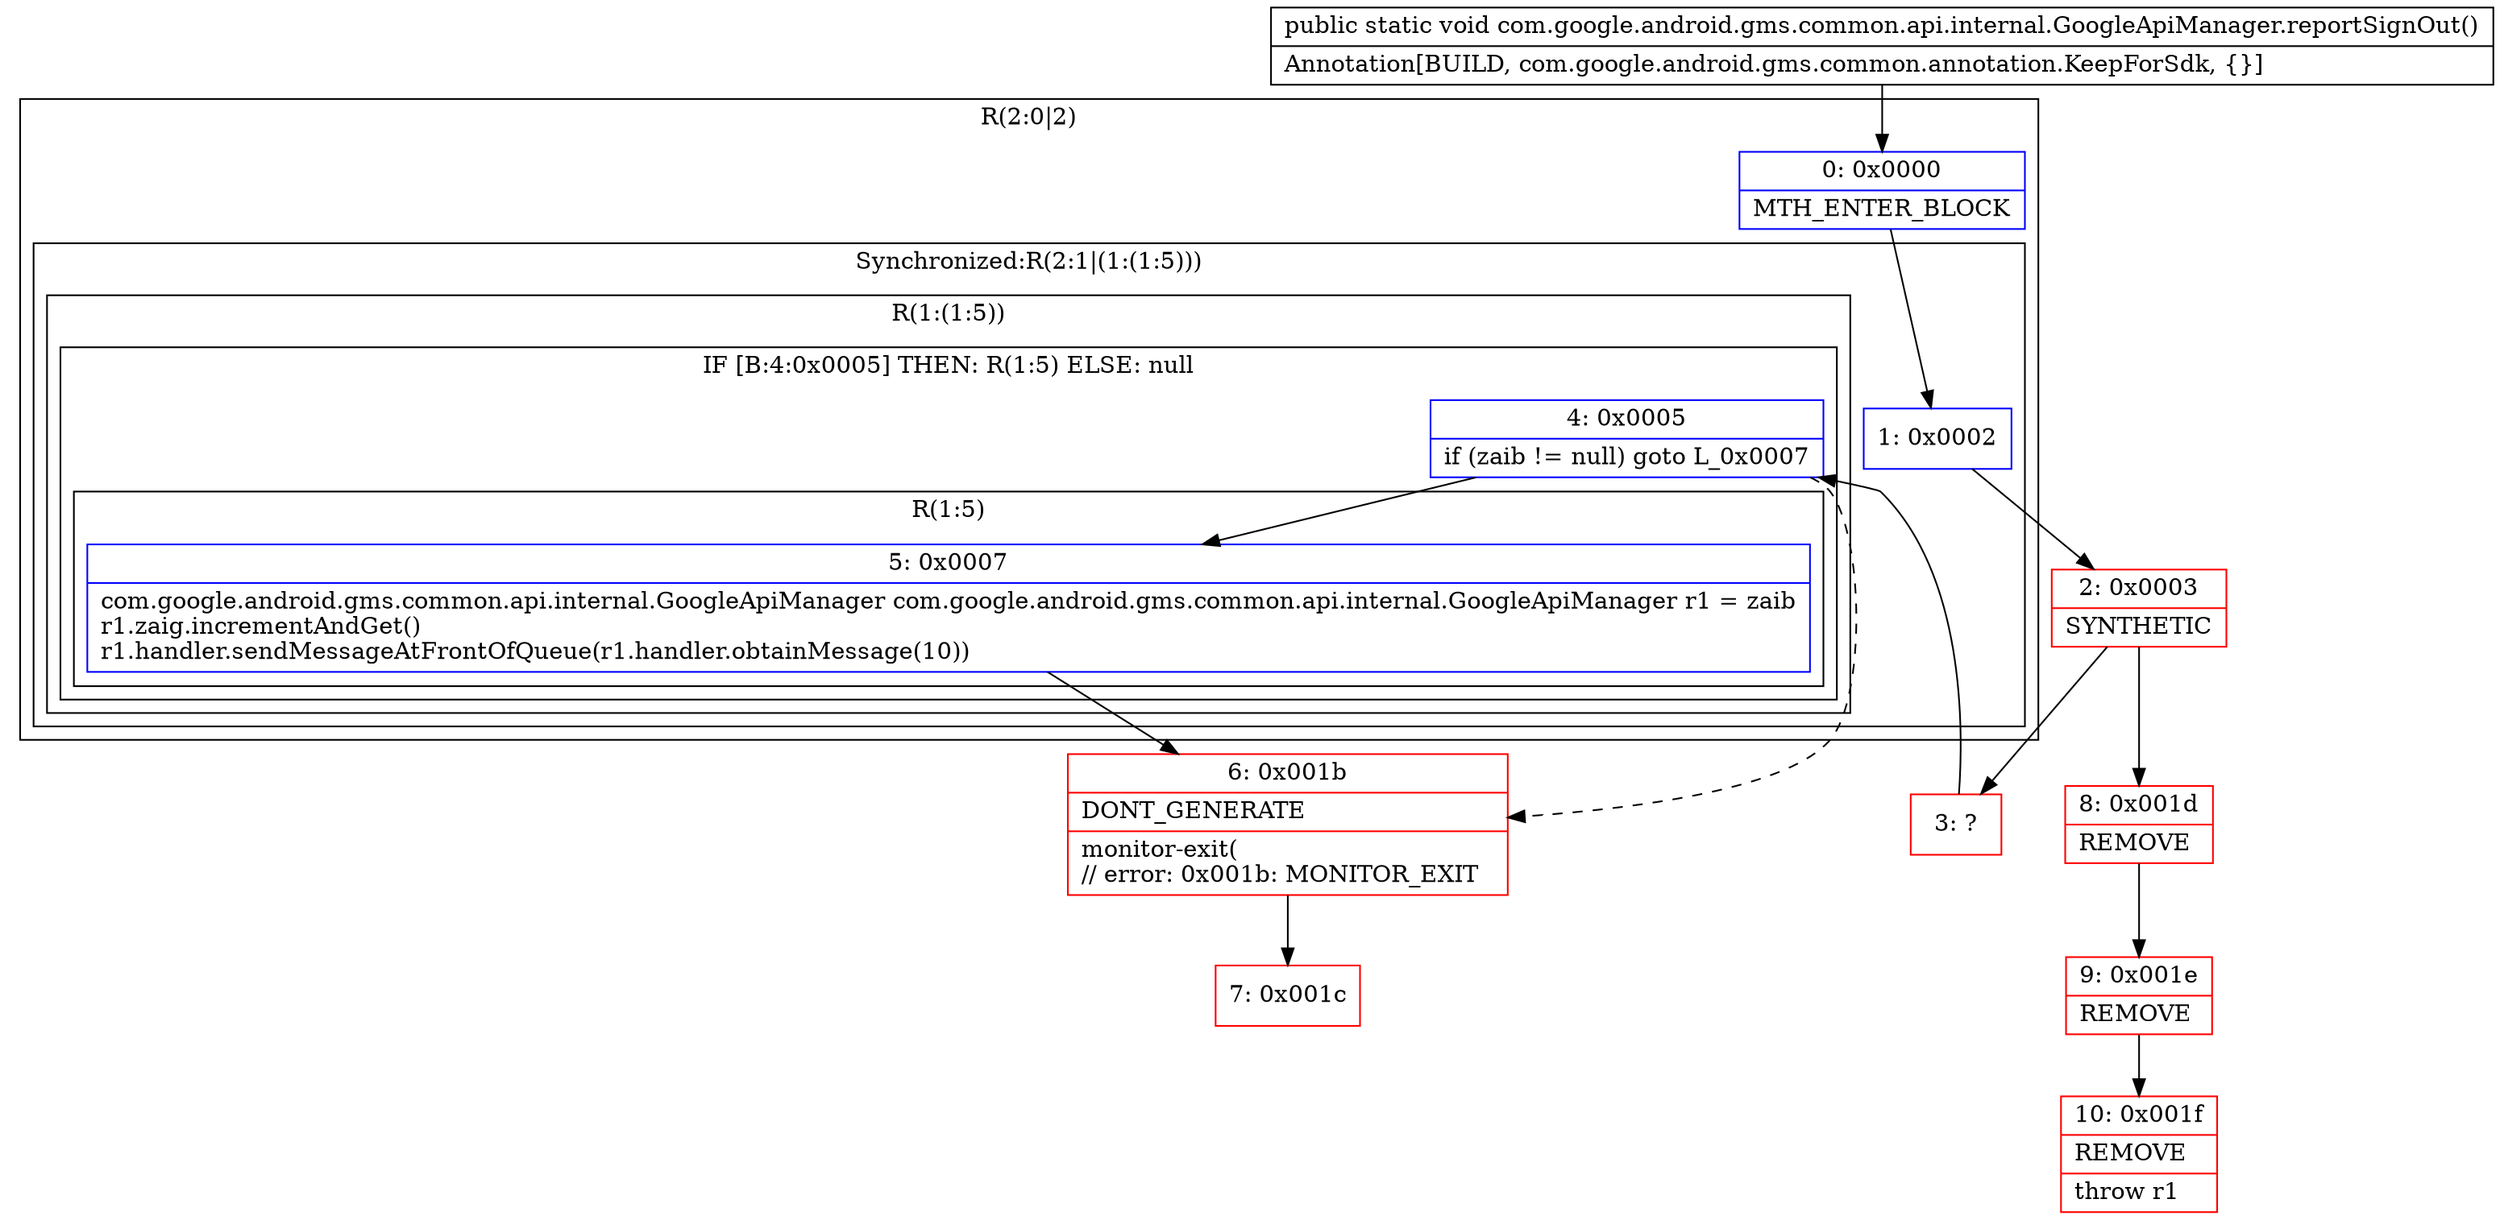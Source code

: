digraph "CFG forcom.google.android.gms.common.api.internal.GoogleApiManager.reportSignOut()V" {
subgraph cluster_Region_159468409 {
label = "R(2:0|2)";
node [shape=record,color=blue];
Node_0 [shape=record,label="{0\:\ 0x0000|MTH_ENTER_BLOCK\l}"];
subgraph cluster_SynchronizedRegion_371631329 {
label = "Synchronized:R(2:1|(1:(1:5)))";
node [shape=record,color=blue];
Node_1 [shape=record,label="{1\:\ 0x0002}"];
subgraph cluster_Region_861512519 {
label = "R(1:(1:5))";
node [shape=record,color=blue];
subgraph cluster_IfRegion_1640268359 {
label = "IF [B:4:0x0005] THEN: R(1:5) ELSE: null";
node [shape=record,color=blue];
Node_4 [shape=record,label="{4\:\ 0x0005|if (zaib != null) goto L_0x0007\l}"];
subgraph cluster_Region_658652972 {
label = "R(1:5)";
node [shape=record,color=blue];
Node_5 [shape=record,label="{5\:\ 0x0007|com.google.android.gms.common.api.internal.GoogleApiManager com.google.android.gms.common.api.internal.GoogleApiManager r1 = zaib\lr1.zaig.incrementAndGet()\lr1.handler.sendMessageAtFrontOfQueue(r1.handler.obtainMessage(10))\l}"];
}
}
}
}
}
Node_2 [shape=record,color=red,label="{2\:\ 0x0003|SYNTHETIC\l}"];
Node_3 [shape=record,color=red,label="{3\:\ ?}"];
Node_6 [shape=record,color=red,label="{6\:\ 0x001b|DONT_GENERATE\l|monitor\-exit(\l\/\/ error: 0x001b: MONITOR_EXIT  \l}"];
Node_7 [shape=record,color=red,label="{7\:\ 0x001c}"];
Node_8 [shape=record,color=red,label="{8\:\ 0x001d|REMOVE\l}"];
Node_9 [shape=record,color=red,label="{9\:\ 0x001e|REMOVE\l}"];
Node_10 [shape=record,color=red,label="{10\:\ 0x001f|REMOVE\l|throw r1\l}"];
MethodNode[shape=record,label="{public static void com.google.android.gms.common.api.internal.GoogleApiManager.reportSignOut()  | Annotation[BUILD, com.google.android.gms.common.annotation.KeepForSdk, \{\}]\l}"];
MethodNode -> Node_0;
Node_0 -> Node_1;
Node_1 -> Node_2;
Node_4 -> Node_5;
Node_4 -> Node_6[style=dashed];
Node_5 -> Node_6;
Node_2 -> Node_3;
Node_2 -> Node_8;
Node_3 -> Node_4;
Node_6 -> Node_7;
Node_8 -> Node_9;
Node_9 -> Node_10;
}

